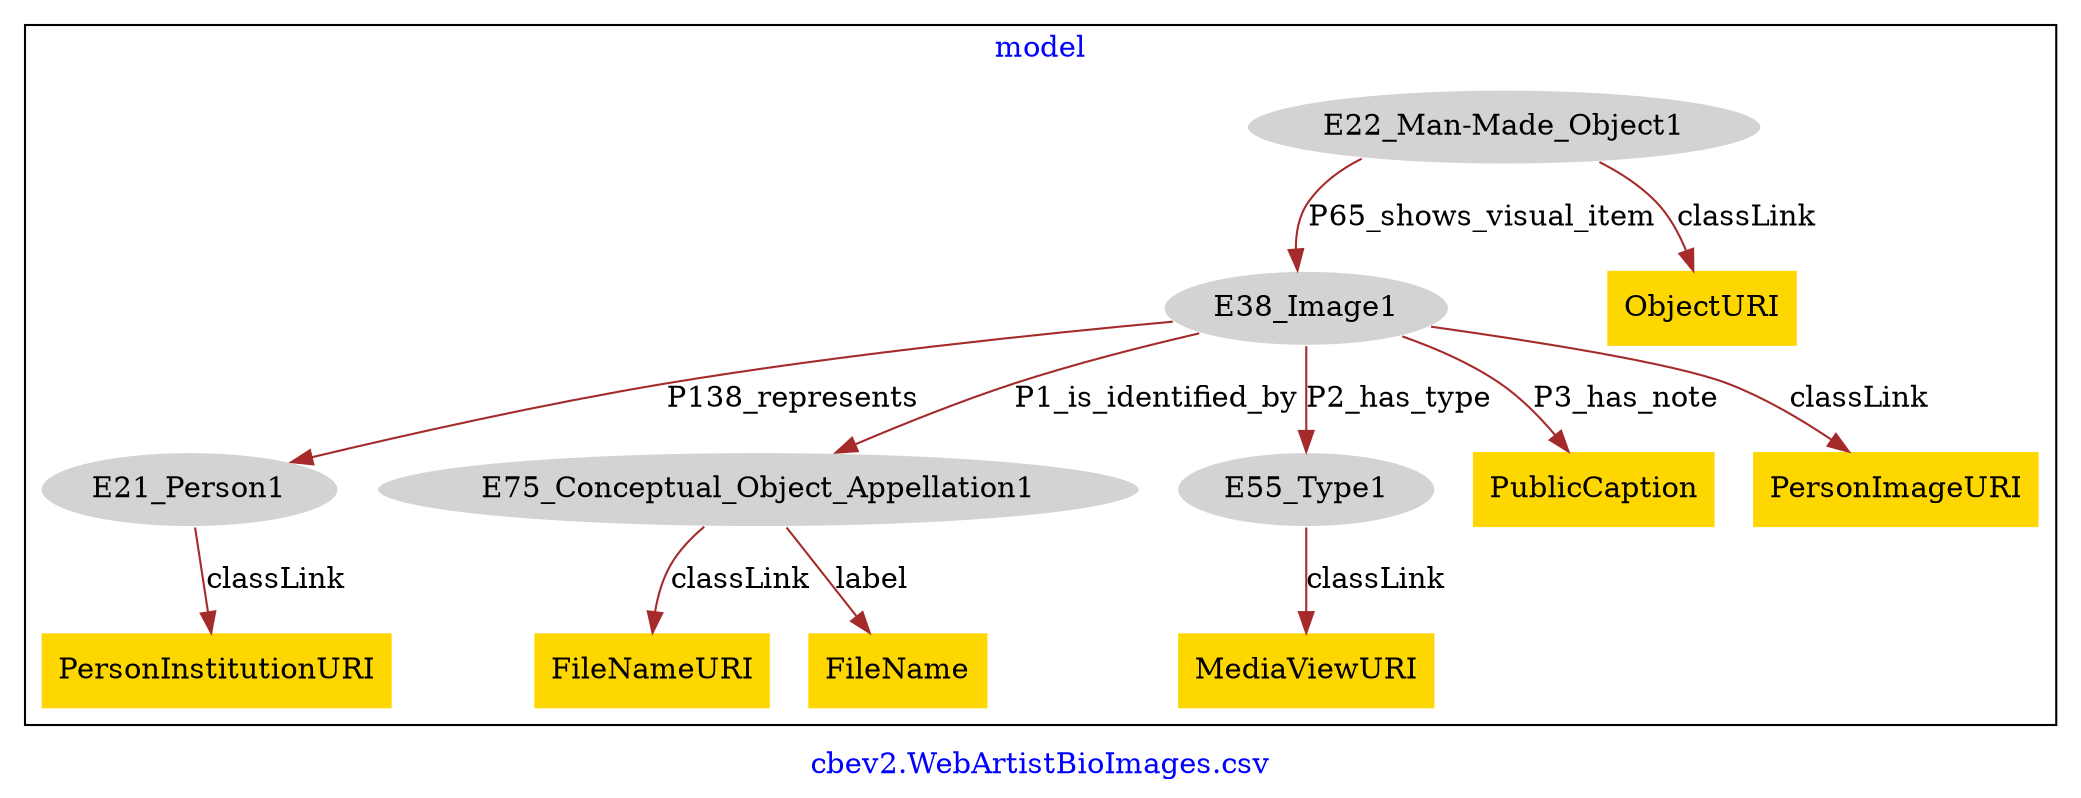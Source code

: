 digraph n0 {
fontcolor="blue"
remincross="true"
label="cbev2.WebArtistBioImages.csv"
subgraph cluster {
label="model"
n2[style="filled",color="white",fillcolor="lightgray",label="E21_Person1"];
n3[shape="plaintext",style="filled",fillcolor="gold",label="PersonInstitutionURI"];
n4[style="filled",color="white",fillcolor="lightgray",label="E22_Man-Made_Object1"];
n5[style="filled",color="white",fillcolor="lightgray",label="E38_Image1"];
n6[shape="plaintext",style="filled",fillcolor="gold",label="ObjectURI"];
n7[style="filled",color="white",fillcolor="lightgray",label="E75_Conceptual_Object_Appellation1"];
n8[style="filled",color="white",fillcolor="lightgray",label="E55_Type1"];
n9[shape="plaintext",style="filled",fillcolor="gold",label="PublicCaption"];
n10[shape="plaintext",style="filled",fillcolor="gold",label="PersonImageURI"];
n11[shape="plaintext",style="filled",fillcolor="gold",label="MediaViewURI"];
n12[shape="plaintext",style="filled",fillcolor="gold",label="FileNameURI"];
n13[shape="plaintext",style="filled",fillcolor="gold",label="FileName"];
}
n2 -> n3[color="brown",fontcolor="black",label="classLink"]
n4 -> n5[color="brown",fontcolor="black",label="P65_shows_visual_item"]
n4 -> n6[color="brown",fontcolor="black",label="classLink"]
n5 -> n2[color="brown",fontcolor="black",label="P138_represents"]
n5 -> n7[color="brown",fontcolor="black",label="P1_is_identified_by"]
n5 -> n8[color="brown",fontcolor="black",label="P2_has_type"]
n5 -> n9[color="brown",fontcolor="black",label="P3_has_note"]
n5 -> n10[color="brown",fontcolor="black",label="classLink"]
n8 -> n11[color="brown",fontcolor="black",label="classLink"]
n7 -> n12[color="brown",fontcolor="black",label="classLink"]
n7 -> n13[color="brown",fontcolor="black",label="label"]
}
